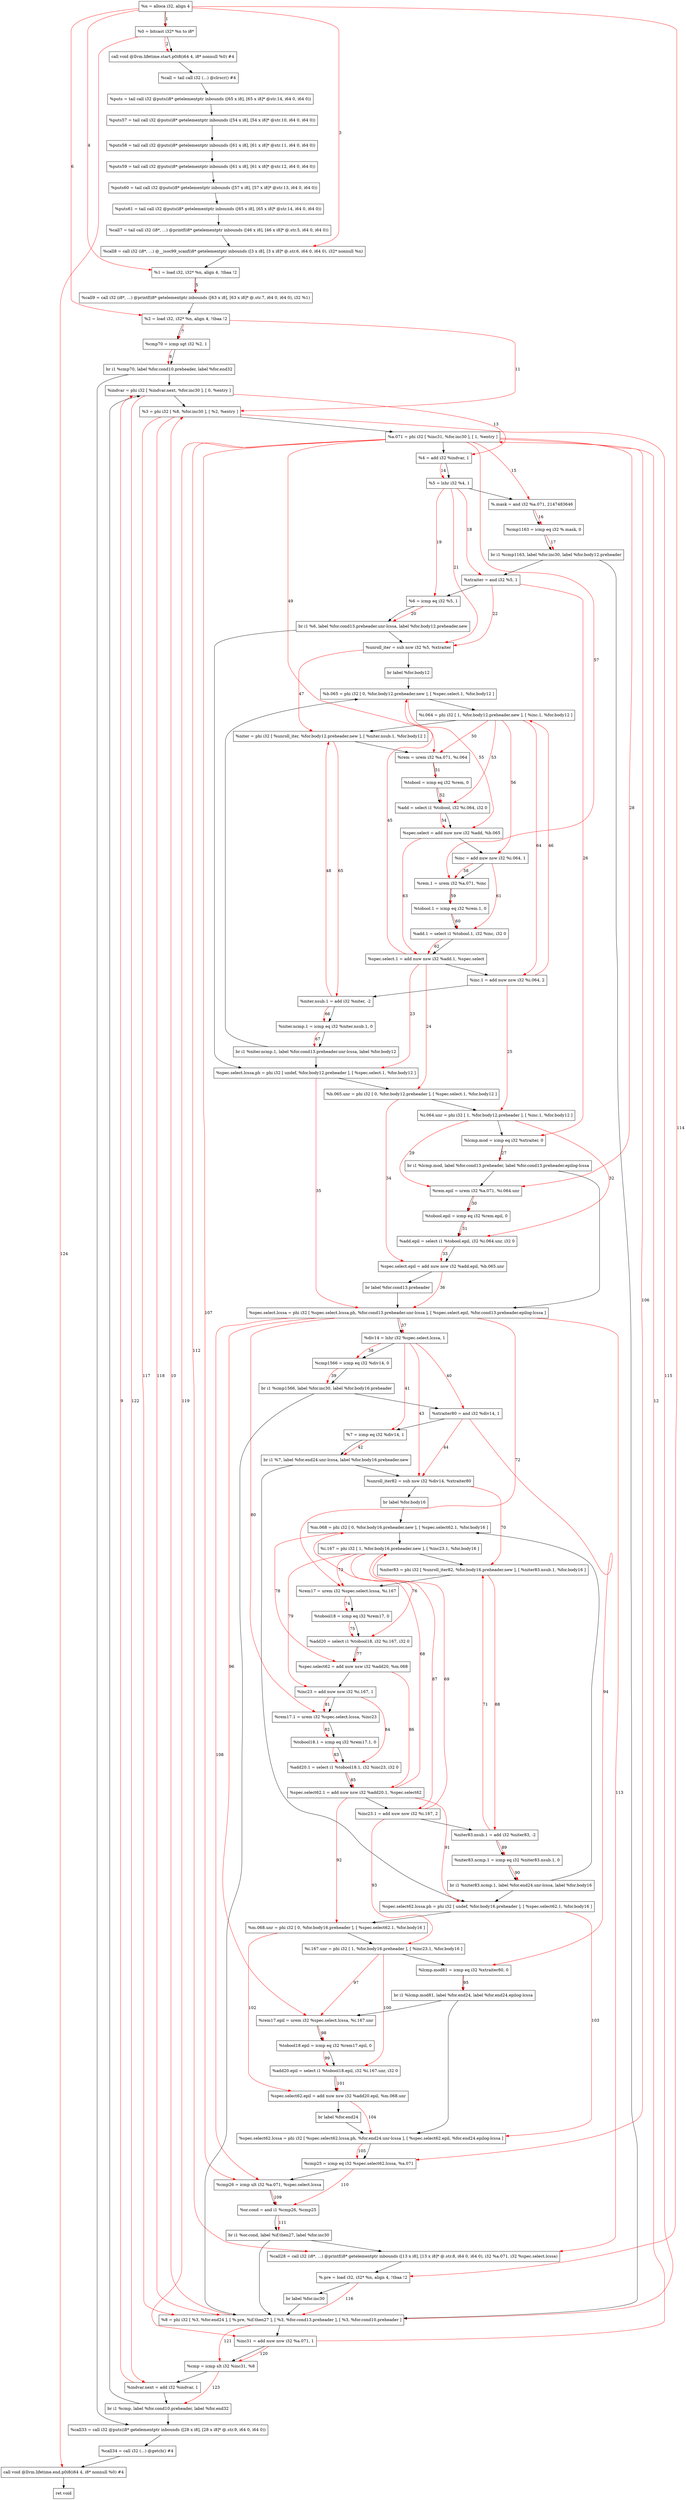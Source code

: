 digraph "CDFG for'func' function" {
	Node0x560536443f28[shape=record, label="  %n = alloca i32, align 4"]
	Node0x5605364445e8[shape=record, label="  %0 = bitcast i32* %n to i8*"]
	Node0x560536444a48[shape=record, label="  call void @llvm.lifetime.start.p0i8(i64 4, i8* nonnull %0) #4"]
	Node0x560536444d48[shape=record, label="  %call = tail call i32 (...) @clrscr() #4"]
	Node0x5605364451b0[shape=record, label="  %puts = tail call i32 @puts(i8* getelementptr inbounds ([65 x i8], [65 x i8]* @str.14, i64 0, i64 0))"]
	Node0x560536445340[shape=record, label="  %puts57 = tail call i32 @puts(i8* getelementptr inbounds ([54 x i8], [54 x i8]* @str.10, i64 0, i64 0))"]
	Node0x5605364454b0[shape=record, label="  %puts58 = tail call i32 @puts(i8* getelementptr inbounds ([61 x i8], [61 x i8]* @str.11, i64 0, i64 0))"]
	Node0x560536445620[shape=record, label="  %puts59 = tail call i32 @puts(i8* getelementptr inbounds ([61 x i8], [61 x i8]* @str.12, i64 0, i64 0))"]
	Node0x560536445790[shape=record, label="  %puts60 = tail call i32 @puts(i8* getelementptr inbounds ([57 x i8], [57 x i8]* @str.13, i64 0, i64 0))"]
	Node0x560536445880[shape=record, label="  %puts61 = tail call i32 @puts(i8* getelementptr inbounds ([65 x i8], [65 x i8]* @str.14, i64 0, i64 0))"]
	Node0x560536445a80[shape=record, label="  %call7 = tail call i32 (i8*, ...) @printf(i8* getelementptr inbounds ([46 x i8], [46 x i8]* @.str.5, i64 0, i64 0))"]
	Node0x560536445ce8[shape=record, label="  %call8 = call i32 (i8*, ...) @__isoc99_scanf(i8* getelementptr inbounds ([3 x i8], [3 x i8]* @.str.6, i64 0, i64 0), i32* nonnull %n)"]
	Node0x560536445da8[shape=record, label="  %1 = load i32, i32* %n, align 4, !tbaa !2"]
	Node0x560536446d88[shape=record, label="  %call9 = call i32 (i8*, ...) @printf(i8* getelementptr inbounds ([63 x i8], [63 x i8]* @.str.7, i64 0, i64 0), i32 %1)"]
	Node0x560536446e48[shape=record, label="  %2 = load i32, i32* %n, align 4, !tbaa !2"]
	Node0x560536447500[shape=record, label="  %cmp70 = icmp sgt i32 %2, 1"]
	Node0x560536447908[shape=record, label="  br i1 %cmp70, label %for.cond10.preheader, label %for.end32"]
	Node0x560536447af8[shape=record, label="  %indvar = phi i32 [ %indvar.next, %for.inc30 ], [ 0, %entry ]"]
	Node0x560536447c08[shape=record, label="  %3 = phi i32 [ %8, %for.inc30 ], [ %2, %entry ]"]
	Node0x560536447d58[shape=record, label="  %a.071 = phi i32 [ %inc31, %for.inc30 ], [ 1, %entry ]"]
	Node0x560536447e40[shape=record, label="  %4 = add i32 %indvar, 1"]
	Node0x560536447f00[shape=record, label="  %5 = lshr i32 %4, 1"]
	Node0x560536447f70[shape=record, label="  %.mask = and i32 %a.071, 2147483646"]
	Node0x560536448000[shape=record, label="  %cmp1163 = icmp eq i32 %.mask, 0"]
	Node0x5605364481d8[shape=record, label="  br i1 %cmp1163, label %for.inc30, label %for.body12.preheader"]
	Node0x560536448250[shape=record, label="  %xtraiter = and i32 %5, 1"]
	Node0x5605364482c0[shape=record, label="  %6 = icmp eq i32 %5, 1"]
	Node0x560536448558[shape=record, label="  br i1 %6, label %for.cond13.preheader.unr-lcssa, label %for.body12.preheader.new"]
	Node0x5605364485d0[shape=record, label="  %unroll_iter = sub nsw i32 %5, %xtraiter"]
	Node0x560536448998[shape=record, label="  br label %for.body12"]
	Node0x560536448e58[shape=record, label="  %spec.select.lcssa.ph = phi i32 [ undef, %for.body12.preheader ], [ %spec.select.1, %for.body12 ]"]
	Node0x560536448f88[shape=record, label="  %b.065.unr = phi i32 [ 0, %for.body12.preheader ], [ %spec.select.1, %for.body12 ]"]
	Node0x5605364498e8[shape=record, label="  %i.064.unr = phi i32 [ 1, %for.body12.preheader ], [ %inc.1, %for.body12 ]"]
	Node0x5605364499b0[shape=record, label="  %lcmp.mod = icmp eq i32 %xtraiter, 0"]
	Node0x560536449cb8[shape=record, label="  br i1 %lcmp.mod, label %for.cond13.preheader, label %for.cond13.preheader.epilog-lcssa"]
	Node0x560536449d30[shape=record, label="  %rem.epil = urem i32 %a.071, %i.064.unr"]
	Node0x560536449da0[shape=record, label="  %tobool.epil = icmp eq i32 %rem.epil, 0"]
	Node0x560536449e28[shape=record, label="  %add.epil = select i1 %tobool.epil, i32 %i.064.unr, i32 0"]
	Node0x560536449ed0[shape=record, label="  %spec.select.epil = add nuw nsw i32 %add.epil, %b.065.unr"]
	Node0x560536449bf8[shape=record, label="  br label %for.cond13.preheader"]
	Node0x560536449fa8[shape=record, label="  %spec.select.lcssa = phi i32 [ %spec.select.lcssa.ph, %for.cond13.preheader.unr-lcssa ], [ %spec.select.epil, %for.cond13.preheader.epilog-lcssa ]"]
	Node0x56053644a0a0[shape=record, label="  %div14 = lshr i32 %spec.select.lcssa, 1"]
	Node0x56053644a110[shape=record, label="  %cmp1566 = icmp eq i32 %div14, 0"]
	Node0x56053644a228[shape=record, label="  br i1 %cmp1566, label %for.inc30, label %for.body16.preheader"]
	Node0x56053644a2a0[shape=record, label="  %xtraiter80 = and i32 %div14, 1"]
	Node0x56053644a310[shape=record, label="  %7 = icmp eq i32 %div14, 1"]
	Node0x56053644a538[shape=record, label="  br i1 %7, label %for.end24.unr-lcssa, label %for.body16.preheader.new"]
	Node0x56053644a5b0[shape=record, label="  %unroll_iter82 = sub nsw i32 %div14, %xtraiter80"]
	Node0x56053644a658[shape=record, label="  br label %for.body16"]
	Node0x56053644a6d8[shape=record, label="  %b.065 = phi i32 [ 0, %for.body12.preheader.new ], [ %spec.select.1, %for.body12 ]"]
	Node0x56053644a798[shape=record, label="  %i.064 = phi i32 [ 1, %for.body12.preheader.new ], [ %inc.1, %for.body12 ]"]
	Node0x56053644a858[shape=record, label="  %niter = phi i32 [ %unroll_iter, %for.body12.preheader.new ], [ %niter.nsub.1, %for.body12 ]"]
	Node0x56053644a940[shape=record, label="  %rem = urem i32 %a.071, %i.064"]
	Node0x56053644aff0[shape=record, label="  %tobool = icmp eq i32 %rem, 0"]
	Node0x56053644b098[shape=record, label="  %add = select i1 %tobool, i32 %i.064, i32 0"]
	Node0x56053644b130[shape=record, label="  %spec.select = add nuw nsw i32 %add, %b.065"]
	Node0x56053644b1d0[shape=record, label="  %inc = add nuw nsw i32 %i.064, 1"]
	Node0x56053644b260[shape=record, label="  %rem.1 = urem i32 %a.071, %inc"]
	Node0x56053644b2f0[shape=record, label="  %tobool.1 = icmp eq i32 %rem.1, 0"]
	Node0x56053644b3a8[shape=record, label="  %add.1 = select i1 %tobool.1, i32 %inc, i32 0"]
	Node0x56053644b440[shape=record, label="  %spec.select.1 = add nuw nsw i32 %add.1, %spec.select"]
	Node0x56053644b4b0[shape=record, label="  %inc.1 = add nuw nsw i32 %i.064, 2"]
	Node0x56053644b520[shape=record, label="  %niter.nsub.1 = add i32 %niter, -2"]
	Node0x56053644b590[shape=record, label="  %niter.ncmp.1 = icmp eq i32 %niter.nsub.1, 0"]
	Node0x56053644b678[shape=record, label="  br i1 %niter.ncmp.1, label %for.cond13.preheader.unr-lcssa, label %for.body12"]
	Node0x56053644b6c8[shape=record, label="  %m.068 = phi i32 [ 0, %for.body16.preheader.new ], [ %spec.select62.1, %for.body16 ]"]
	Node0x56053644b808[shape=record, label="  %i.167 = phi i32 [ 1, %for.body16.preheader.new ], [ %inc23.1, %for.body16 ]"]
	Node0x56053644b8f8[shape=record, label="  %niter83 = phi i32 [ %unroll_iter82, %for.body16.preheader.new ], [ %niter83.nsub.1, %for.body16 ]"]
	Node0x56053644ba40[shape=record, label="  %rem17 = urem i32 %spec.select.lcssa, %i.167"]
	Node0x56053644bad0[shape=record, label="  %tobool18 = icmp eq i32 %rem17, 0"]
	Node0x56053644bb58[shape=record, label="  %add20 = select i1 %tobool18, i32 %i.167, i32 0"]
	Node0x56053644bbf0[shape=record, label="  %spec.select62 = add nuw nsw i32 %add20, %m.068"]
	Node0x56053644bc60[shape=record, label="  %inc23 = add nuw nsw i32 %i.167, 1"]
	Node0x56053644bd50[shape=record, label="  %rem17.1 = urem i32 %spec.select.lcssa, %inc23"]
	Node0x56053644bde0[shape=record, label="  %tobool18.1 = icmp eq i32 %rem17.1, 0"]
	Node0x56053644be68[shape=record, label="  %add20.1 = select i1 %tobool18.1, i32 %inc23, i32 0"]
	Node0x56053644bf00[shape=record, label="  %spec.select62.1 = add nuw nsw i32 %add20.1, %spec.select62"]
	Node0x56053644bf70[shape=record, label="  %inc23.1 = add nuw nsw i32 %i.167, 2"]
	Node0x56053644bfe0[shape=record, label="  %niter83.nsub.1 = add i32 %niter83, -2"]
	Node0x56053644c050[shape=record, label="  %niter83.ncmp.1 = icmp eq i32 %niter83.nsub.1, 0"]
	Node0x56053644c0d8[shape=record, label="  br i1 %niter83.ncmp.1, label %for.end24.unr-lcssa, label %for.body16"]
	Node0x56053644c158[shape=record, label="  %spec.select62.lcssa.ph = phi i32 [ undef, %for.body16.preheader ], [ %spec.select62.1, %for.body16 ]"]
	Node0x56053644c228[shape=record, label="  %m.068.unr = phi i32 [ 0, %for.body16.preheader ], [ %spec.select62.1, %for.body16 ]"]
	Node0x56053644c2f8[shape=record, label="  %i.167.unr = phi i32 [ 1, %for.body16.preheader ], [ %inc23.1, %for.body16 ]"]
	Node0x5605364490a0[shape=record, label="  %lcmp.mod81 = icmp eq i32 %xtraiter80, 0"]
	Node0x560536449258[shape=record, label="  br i1 %lcmp.mod81, label %for.end24, label %for.end24.epilog-lcssa"]
	Node0x5605364492d0[shape=record, label="  %rem17.epil = urem i32 %spec.select.lcssa, %i.167.unr"]
	Node0x560536449340[shape=record, label="  %tobool18.epil = icmp eq i32 %rem17.epil, 0"]
	Node0x5605364493c8[shape=record, label="  %add20.epil = select i1 %tobool18.epil, i32 %i.167.unr, i32 0"]
	Node0x5605364494a0[shape=record, label="  %spec.select62.epil = add nuw nsw i32 %add20.epil, %m.068.unr"]
	Node0x560536449898[shape=record, label="  br label %for.end24"]
	Node0x560536449548[shape=record, label="  %spec.select62.lcssa = phi i32 [ %spec.select62.lcssa.ph, %for.end24.unr-lcssa ], [ %spec.select62.epil, %for.end24.epilog-lcssa ]"]
	Node0x560536449640[shape=record, label="  %cmp25 = icmp eq i32 %spec.select62.lcssa, %a.071"]
	Node0x5605364496b0[shape=record, label="  %cmp26 = icmp ult i32 %a.071, %spec.select.lcssa"]
	Node0x560536449740[shape=record, label="  %or.cond = and i1 %cmp26, %cmp25"]
	Node0x560536449838[shape=record, label="  br i1 %or.cond, label %if.then27, label %for.inc30"]
	Node0x56053644d4a0[shape=record, label="  %call28 = call i32 (i8*, ...) @printf(i8* getelementptr inbounds ([13 x i8], [13 x i8]* @.str.8, i64 0, i64 0), i32 %a.071, i32 %spec.select.lcssa)"]
	Node0x560536449ae8[shape=record, label="  %.pre = load i32, i32* %n, align 4, !tbaa !2"]
	Node0x560536448498[shape=record, label="  br label %for.inc30"]
	Node0x56053644d568[shape=record, label="  %8 = phi i32 [ %3, %for.end24 ], [ %.pre, %if.then27 ], [ %3, %for.cond13.preheader ], [ %3, %for.cond10.preheader ]"]
	Node0x56053644d700[shape=record, label="  %inc31 = add nuw nsw i32 %a.071, 1"]
	Node0x56053644d770[shape=record, label="  %cmp = icmp slt i32 %inc31, %8"]
	Node0x56053644d800[shape=record, label="  %indvar.next = add i32 %indvar, 1"]
	Node0x56053644d888[shape=record, label="  br i1 %cmp, label %for.cond10.preheader, label %for.end32"]
	Node0x56053644d9a0[shape=record, label="  %call33 = call i32 @puts(i8* getelementptr inbounds ([28 x i8], [28 x i8]* @.str.9, i64 0, i64 0))"]
	Node0x56053644dad8[shape=record, label="  %call34 = call i32 (...) @getch() #4"]
	Node0x56053644aad8[shape=record, label="  call void @llvm.lifetime.end.p0i8(i64 4, i8* nonnull %0) #4"]
	Node0x560536447bc0[shape=record, label="  ret void"]
	Node0x560536443f28 -> Node0x5605364445e8
	Node0x5605364445e8 -> Node0x560536444a48
	Node0x560536444a48 -> Node0x560536444d48
	Node0x560536444d48 -> Node0x5605364451b0
	Node0x5605364451b0 -> Node0x560536445340
	Node0x560536445340 -> Node0x5605364454b0
	Node0x5605364454b0 -> Node0x560536445620
	Node0x560536445620 -> Node0x560536445790
	Node0x560536445790 -> Node0x560536445880
	Node0x560536445880 -> Node0x560536445a80
	Node0x560536445a80 -> Node0x560536445ce8
	Node0x560536445ce8 -> Node0x560536445da8
	Node0x560536445da8 -> Node0x560536446d88
	Node0x560536446d88 -> Node0x560536446e48
	Node0x560536446e48 -> Node0x560536447500
	Node0x560536447500 -> Node0x560536447908
	Node0x560536447908 -> Node0x560536447af8
	Node0x560536447908 -> Node0x56053644d9a0
	Node0x560536447af8 -> Node0x560536447c08
	Node0x560536447c08 -> Node0x560536447d58
	Node0x560536447d58 -> Node0x560536447e40
	Node0x560536447e40 -> Node0x560536447f00
	Node0x560536447f00 -> Node0x560536447f70
	Node0x560536447f70 -> Node0x560536448000
	Node0x560536448000 -> Node0x5605364481d8
	Node0x5605364481d8 -> Node0x56053644d568
	Node0x5605364481d8 -> Node0x560536448250
	Node0x560536448250 -> Node0x5605364482c0
	Node0x5605364482c0 -> Node0x560536448558
	Node0x560536448558 -> Node0x560536448e58
	Node0x560536448558 -> Node0x5605364485d0
	Node0x5605364485d0 -> Node0x560536448998
	Node0x560536448998 -> Node0x56053644a6d8
	Node0x560536448e58 -> Node0x560536448f88
	Node0x560536448f88 -> Node0x5605364498e8
	Node0x5605364498e8 -> Node0x5605364499b0
	Node0x5605364499b0 -> Node0x560536449cb8
	Node0x560536449cb8 -> Node0x560536449fa8
	Node0x560536449cb8 -> Node0x560536449d30
	Node0x560536449d30 -> Node0x560536449da0
	Node0x560536449da0 -> Node0x560536449e28
	Node0x560536449e28 -> Node0x560536449ed0
	Node0x560536449ed0 -> Node0x560536449bf8
	Node0x560536449bf8 -> Node0x560536449fa8
	Node0x560536449fa8 -> Node0x56053644a0a0
	Node0x56053644a0a0 -> Node0x56053644a110
	Node0x56053644a110 -> Node0x56053644a228
	Node0x56053644a228 -> Node0x56053644d568
	Node0x56053644a228 -> Node0x56053644a2a0
	Node0x56053644a2a0 -> Node0x56053644a310
	Node0x56053644a310 -> Node0x56053644a538
	Node0x56053644a538 -> Node0x56053644c158
	Node0x56053644a538 -> Node0x56053644a5b0
	Node0x56053644a5b0 -> Node0x56053644a658
	Node0x56053644a658 -> Node0x56053644b6c8
	Node0x56053644a6d8 -> Node0x56053644a798
	Node0x56053644a798 -> Node0x56053644a858
	Node0x56053644a858 -> Node0x56053644a940
	Node0x56053644a940 -> Node0x56053644aff0
	Node0x56053644aff0 -> Node0x56053644b098
	Node0x56053644b098 -> Node0x56053644b130
	Node0x56053644b130 -> Node0x56053644b1d0
	Node0x56053644b1d0 -> Node0x56053644b260
	Node0x56053644b260 -> Node0x56053644b2f0
	Node0x56053644b2f0 -> Node0x56053644b3a8
	Node0x56053644b3a8 -> Node0x56053644b440
	Node0x56053644b440 -> Node0x56053644b4b0
	Node0x56053644b4b0 -> Node0x56053644b520
	Node0x56053644b520 -> Node0x56053644b590
	Node0x56053644b590 -> Node0x56053644b678
	Node0x56053644b678 -> Node0x560536448e58
	Node0x56053644b678 -> Node0x56053644a6d8
	Node0x56053644b6c8 -> Node0x56053644b808
	Node0x56053644b808 -> Node0x56053644b8f8
	Node0x56053644b8f8 -> Node0x56053644ba40
	Node0x56053644ba40 -> Node0x56053644bad0
	Node0x56053644bad0 -> Node0x56053644bb58
	Node0x56053644bb58 -> Node0x56053644bbf0
	Node0x56053644bbf0 -> Node0x56053644bc60
	Node0x56053644bc60 -> Node0x56053644bd50
	Node0x56053644bd50 -> Node0x56053644bde0
	Node0x56053644bde0 -> Node0x56053644be68
	Node0x56053644be68 -> Node0x56053644bf00
	Node0x56053644bf00 -> Node0x56053644bf70
	Node0x56053644bf70 -> Node0x56053644bfe0
	Node0x56053644bfe0 -> Node0x56053644c050
	Node0x56053644c050 -> Node0x56053644c0d8
	Node0x56053644c0d8 -> Node0x56053644c158
	Node0x56053644c0d8 -> Node0x56053644b6c8
	Node0x56053644c158 -> Node0x56053644c228
	Node0x56053644c228 -> Node0x56053644c2f8
	Node0x56053644c2f8 -> Node0x5605364490a0
	Node0x5605364490a0 -> Node0x560536449258
	Node0x560536449258 -> Node0x560536449548
	Node0x560536449258 -> Node0x5605364492d0
	Node0x5605364492d0 -> Node0x560536449340
	Node0x560536449340 -> Node0x5605364493c8
	Node0x5605364493c8 -> Node0x5605364494a0
	Node0x5605364494a0 -> Node0x560536449898
	Node0x560536449898 -> Node0x560536449548
	Node0x560536449548 -> Node0x560536449640
	Node0x560536449640 -> Node0x5605364496b0
	Node0x5605364496b0 -> Node0x560536449740
	Node0x560536449740 -> Node0x560536449838
	Node0x560536449838 -> Node0x56053644d4a0
	Node0x560536449838 -> Node0x56053644d568
	Node0x56053644d4a0 -> Node0x560536449ae8
	Node0x560536449ae8 -> Node0x560536448498
	Node0x560536448498 -> Node0x56053644d568
	Node0x56053644d568 -> Node0x56053644d700
	Node0x56053644d700 -> Node0x56053644d770
	Node0x56053644d770 -> Node0x56053644d800
	Node0x56053644d800 -> Node0x56053644d888
	Node0x56053644d888 -> Node0x560536447af8
	Node0x56053644d888 -> Node0x56053644d9a0
	Node0x56053644d9a0 -> Node0x56053644dad8
	Node0x56053644dad8 -> Node0x56053644aad8
	Node0x56053644aad8 -> Node0x560536447bc0
edge [color=red]
	Node0x560536443f28 -> Node0x5605364445e8[label="1"]
	Node0x5605364445e8 -> Node0x560536444a48[label="2"]
	Node0x560536443f28 -> Node0x560536445ce8[label="3"]
	Node0x560536443f28 -> Node0x560536445da8[label="4"]
	Node0x560536445da8 -> Node0x560536446d88[label="5"]
	Node0x560536443f28 -> Node0x560536446e48[label="6"]
	Node0x560536446e48 -> Node0x560536447500[label="7"]
	Node0x560536447500 -> Node0x560536447908[label="8"]
	Node0x56053644d800 -> Node0x560536447af8[label="9"]
	Node0x56053644d568 -> Node0x560536447c08[label="10"]
	Node0x560536446e48 -> Node0x560536447c08[label="11"]
	Node0x56053644d700 -> Node0x560536447d58[label="12"]
	Node0x560536447af8 -> Node0x560536447e40[label="13"]
	Node0x560536447e40 -> Node0x560536447f00[label="14"]
	Node0x560536447d58 -> Node0x560536447f70[label="15"]
	Node0x560536447f70 -> Node0x560536448000[label="16"]
	Node0x560536448000 -> Node0x5605364481d8[label="17"]
	Node0x560536447f00 -> Node0x560536448250[label="18"]
	Node0x560536447f00 -> Node0x5605364482c0[label="19"]
	Node0x5605364482c0 -> Node0x560536448558[label="20"]
	Node0x560536447f00 -> Node0x5605364485d0[label="21"]
	Node0x560536448250 -> Node0x5605364485d0[label="22"]
	Node0x56053644b440 -> Node0x560536448e58[label="23"]
	Node0x56053644b440 -> Node0x560536448f88[label="24"]
	Node0x56053644b4b0 -> Node0x5605364498e8[label="25"]
	Node0x560536448250 -> Node0x5605364499b0[label="26"]
	Node0x5605364499b0 -> Node0x560536449cb8[label="27"]
	Node0x560536447d58 -> Node0x560536449d30[label="28"]
	Node0x5605364498e8 -> Node0x560536449d30[label="29"]
	Node0x560536449d30 -> Node0x560536449da0[label="30"]
	Node0x560536449da0 -> Node0x560536449e28[label="31"]
	Node0x5605364498e8 -> Node0x560536449e28[label="32"]
	Node0x560536449e28 -> Node0x560536449ed0[label="33"]
	Node0x560536448f88 -> Node0x560536449ed0[label="34"]
	Node0x560536448e58 -> Node0x560536449fa8[label="35"]
	Node0x560536449ed0 -> Node0x560536449fa8[label="36"]
	Node0x560536449fa8 -> Node0x56053644a0a0[label="37"]
	Node0x56053644a0a0 -> Node0x56053644a110[label="38"]
	Node0x56053644a110 -> Node0x56053644a228[label="39"]
	Node0x56053644a0a0 -> Node0x56053644a2a0[label="40"]
	Node0x56053644a0a0 -> Node0x56053644a310[label="41"]
	Node0x56053644a310 -> Node0x56053644a538[label="42"]
	Node0x56053644a0a0 -> Node0x56053644a5b0[label="43"]
	Node0x56053644a2a0 -> Node0x56053644a5b0[label="44"]
	Node0x56053644b440 -> Node0x56053644a6d8[label="45"]
	Node0x56053644b4b0 -> Node0x56053644a798[label="46"]
	Node0x5605364485d0 -> Node0x56053644a858[label="47"]
	Node0x56053644b520 -> Node0x56053644a858[label="48"]
	Node0x560536447d58 -> Node0x56053644a940[label="49"]
	Node0x56053644a798 -> Node0x56053644a940[label="50"]
	Node0x56053644a940 -> Node0x56053644aff0[label="51"]
	Node0x56053644aff0 -> Node0x56053644b098[label="52"]
	Node0x56053644a798 -> Node0x56053644b098[label="53"]
	Node0x56053644b098 -> Node0x56053644b130[label="54"]
	Node0x56053644a6d8 -> Node0x56053644b130[label="55"]
	Node0x56053644a798 -> Node0x56053644b1d0[label="56"]
	Node0x560536447d58 -> Node0x56053644b260[label="57"]
	Node0x56053644b1d0 -> Node0x56053644b260[label="58"]
	Node0x56053644b260 -> Node0x56053644b2f0[label="59"]
	Node0x56053644b2f0 -> Node0x56053644b3a8[label="60"]
	Node0x56053644b1d0 -> Node0x56053644b3a8[label="61"]
	Node0x56053644b3a8 -> Node0x56053644b440[label="62"]
	Node0x56053644b130 -> Node0x56053644b440[label="63"]
	Node0x56053644a798 -> Node0x56053644b4b0[label="64"]
	Node0x56053644a858 -> Node0x56053644b520[label="65"]
	Node0x56053644b520 -> Node0x56053644b590[label="66"]
	Node0x56053644b590 -> Node0x56053644b678[label="67"]
	Node0x56053644bf00 -> Node0x56053644b6c8[label="68"]
	Node0x56053644bf70 -> Node0x56053644b808[label="69"]
	Node0x56053644a5b0 -> Node0x56053644b8f8[label="70"]
	Node0x56053644bfe0 -> Node0x56053644b8f8[label="71"]
	Node0x560536449fa8 -> Node0x56053644ba40[label="72"]
	Node0x56053644b808 -> Node0x56053644ba40[label="73"]
	Node0x56053644ba40 -> Node0x56053644bad0[label="74"]
	Node0x56053644bad0 -> Node0x56053644bb58[label="75"]
	Node0x56053644b808 -> Node0x56053644bb58[label="76"]
	Node0x56053644bb58 -> Node0x56053644bbf0[label="77"]
	Node0x56053644b6c8 -> Node0x56053644bbf0[label="78"]
	Node0x56053644b808 -> Node0x56053644bc60[label="79"]
	Node0x560536449fa8 -> Node0x56053644bd50[label="80"]
	Node0x56053644bc60 -> Node0x56053644bd50[label="81"]
	Node0x56053644bd50 -> Node0x56053644bde0[label="82"]
	Node0x56053644bde0 -> Node0x56053644be68[label="83"]
	Node0x56053644bc60 -> Node0x56053644be68[label="84"]
	Node0x56053644be68 -> Node0x56053644bf00[label="85"]
	Node0x56053644bbf0 -> Node0x56053644bf00[label="86"]
	Node0x56053644b808 -> Node0x56053644bf70[label="87"]
	Node0x56053644b8f8 -> Node0x56053644bfe0[label="88"]
	Node0x56053644bfe0 -> Node0x56053644c050[label="89"]
	Node0x56053644c050 -> Node0x56053644c0d8[label="90"]
	Node0x56053644bf00 -> Node0x56053644c158[label="91"]
	Node0x56053644bf00 -> Node0x56053644c228[label="92"]
	Node0x56053644bf70 -> Node0x56053644c2f8[label="93"]
	Node0x56053644a2a0 -> Node0x5605364490a0[label="94"]
	Node0x5605364490a0 -> Node0x560536449258[label="95"]
	Node0x560536449fa8 -> Node0x5605364492d0[label="96"]
	Node0x56053644c2f8 -> Node0x5605364492d0[label="97"]
	Node0x5605364492d0 -> Node0x560536449340[label="98"]
	Node0x560536449340 -> Node0x5605364493c8[label="99"]
	Node0x56053644c2f8 -> Node0x5605364493c8[label="100"]
	Node0x5605364493c8 -> Node0x5605364494a0[label="101"]
	Node0x56053644c228 -> Node0x5605364494a0[label="102"]
	Node0x56053644c158 -> Node0x560536449548[label="103"]
	Node0x5605364494a0 -> Node0x560536449548[label="104"]
	Node0x560536449548 -> Node0x560536449640[label="105"]
	Node0x560536447d58 -> Node0x560536449640[label="106"]
	Node0x560536447d58 -> Node0x5605364496b0[label="107"]
	Node0x560536449fa8 -> Node0x5605364496b0[label="108"]
	Node0x5605364496b0 -> Node0x560536449740[label="109"]
	Node0x560536449640 -> Node0x560536449740[label="110"]
	Node0x560536449740 -> Node0x560536449838[label="111"]
	Node0x560536447d58 -> Node0x56053644d4a0[label="112"]
	Node0x560536449fa8 -> Node0x56053644d4a0[label="113"]
	Node0x560536443f28 -> Node0x560536449ae8[label="114"]
	Node0x560536447c08 -> Node0x56053644d568[label="115"]
	Node0x560536449ae8 -> Node0x56053644d568[label="116"]
	Node0x560536447c08 -> Node0x56053644d568[label="117"]
	Node0x560536447c08 -> Node0x56053644d568[label="118"]
	Node0x560536447d58 -> Node0x56053644d700[label="119"]
	Node0x56053644d700 -> Node0x56053644d770[label="120"]
	Node0x56053644d568 -> Node0x56053644d770[label="121"]
	Node0x560536447af8 -> Node0x56053644d800[label="122"]
	Node0x56053644d770 -> Node0x56053644d888[label="123"]
	Node0x5605364445e8 -> Node0x56053644aad8[label="124"]
}

